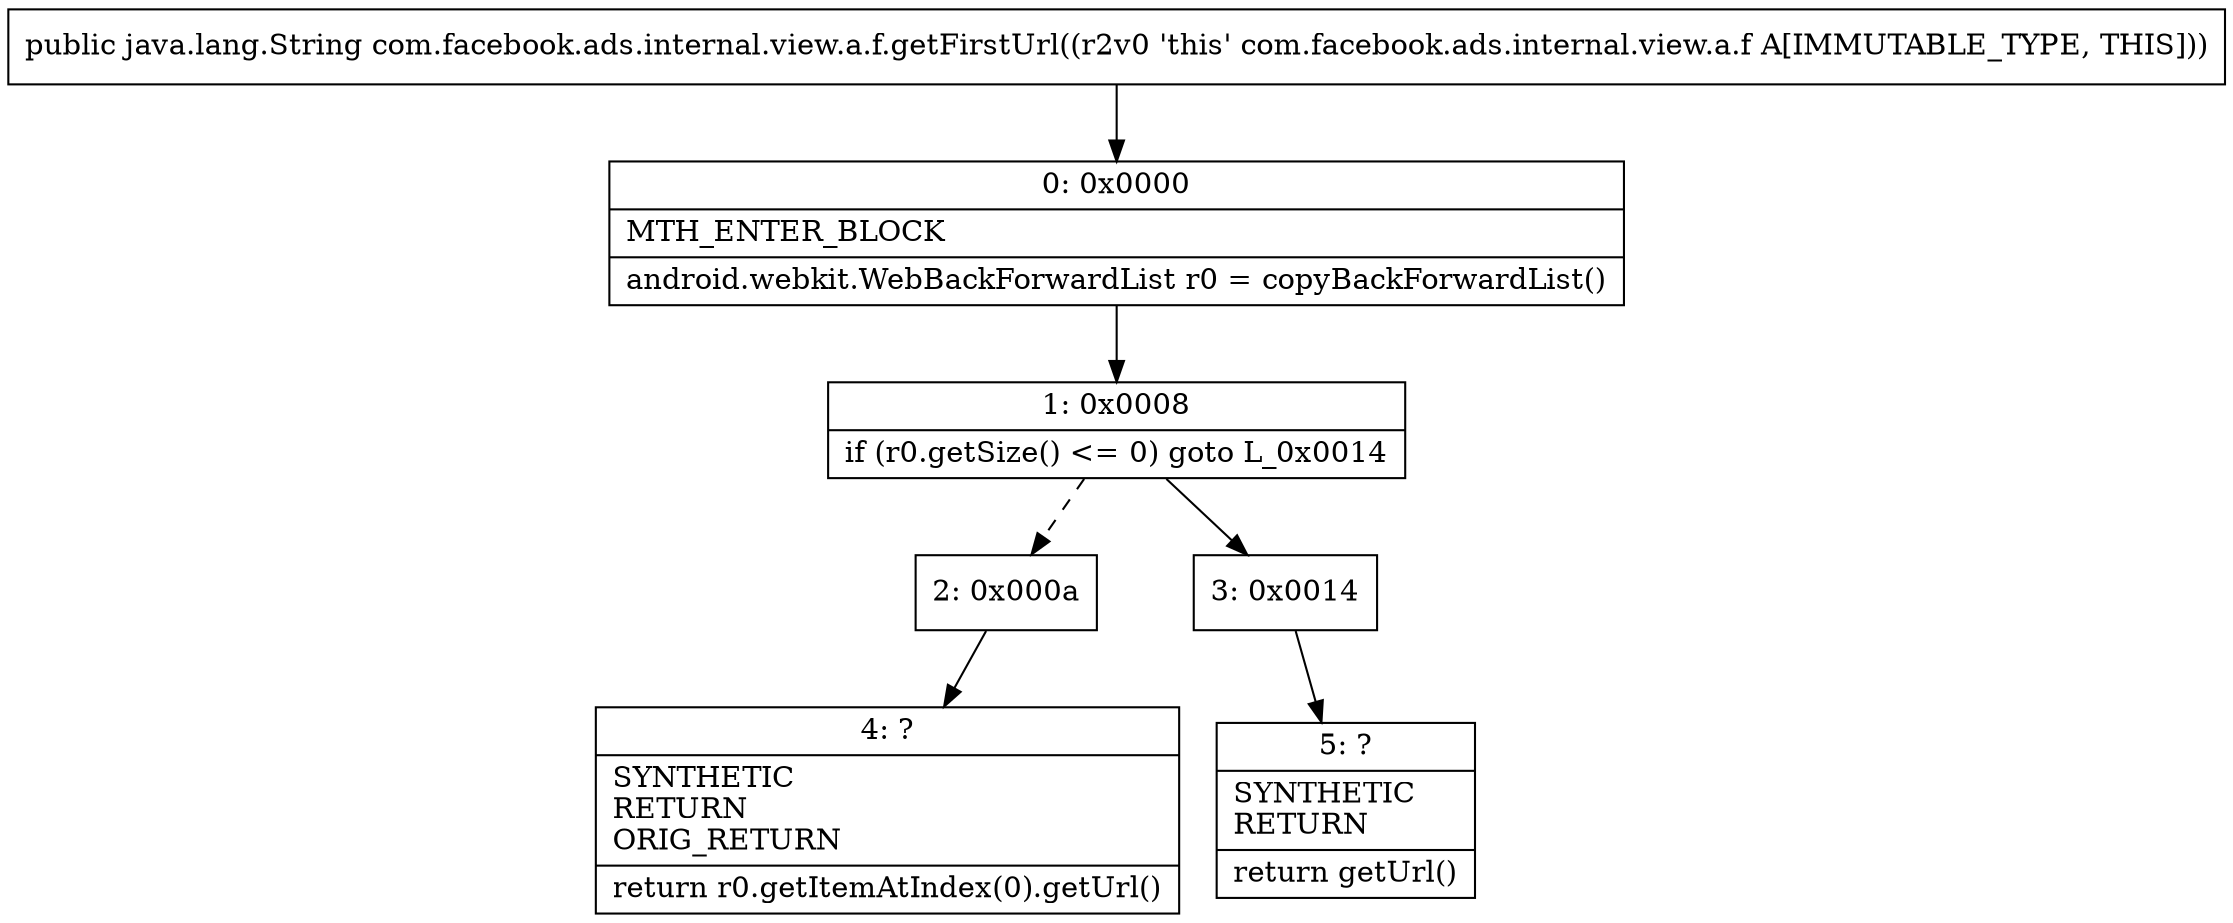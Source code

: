 digraph "CFG forcom.facebook.ads.internal.view.a.f.getFirstUrl()Ljava\/lang\/String;" {
Node_0 [shape=record,label="{0\:\ 0x0000|MTH_ENTER_BLOCK\l|android.webkit.WebBackForwardList r0 = copyBackForwardList()\l}"];
Node_1 [shape=record,label="{1\:\ 0x0008|if (r0.getSize() \<= 0) goto L_0x0014\l}"];
Node_2 [shape=record,label="{2\:\ 0x000a}"];
Node_3 [shape=record,label="{3\:\ 0x0014}"];
Node_4 [shape=record,label="{4\:\ ?|SYNTHETIC\lRETURN\lORIG_RETURN\l|return r0.getItemAtIndex(0).getUrl()\l}"];
Node_5 [shape=record,label="{5\:\ ?|SYNTHETIC\lRETURN\l|return getUrl()\l}"];
MethodNode[shape=record,label="{public java.lang.String com.facebook.ads.internal.view.a.f.getFirstUrl((r2v0 'this' com.facebook.ads.internal.view.a.f A[IMMUTABLE_TYPE, THIS])) }"];
MethodNode -> Node_0;
Node_0 -> Node_1;
Node_1 -> Node_2[style=dashed];
Node_1 -> Node_3;
Node_2 -> Node_4;
Node_3 -> Node_5;
}

